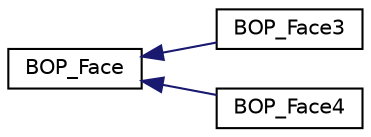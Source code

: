digraph G
{
  edge [fontname="Helvetica",fontsize="10",labelfontname="Helvetica",labelfontsize="10"];
  node [fontname="Helvetica",fontsize="10",shape=record];
  rankdir=LR;
  Node1 [label="BOP_Face",height=0.2,width=0.4,color="black", fillcolor="white", style="filled",URL="$da/da1/classBOP__Face.html"];
  Node1 -> Node2 [dir=back,color="midnightblue",fontsize="10",style="solid",fontname="Helvetica"];
  Node2 [label="BOP_Face3",height=0.2,width=0.4,color="black", fillcolor="white", style="filled",URL="$da/d09/classBOP__Face3.html"];
  Node1 -> Node3 [dir=back,color="midnightblue",fontsize="10",style="solid",fontname="Helvetica"];
  Node3 [label="BOP_Face4",height=0.2,width=0.4,color="black", fillcolor="white", style="filled",URL="$dc/de2/classBOP__Face4.html"];
}
